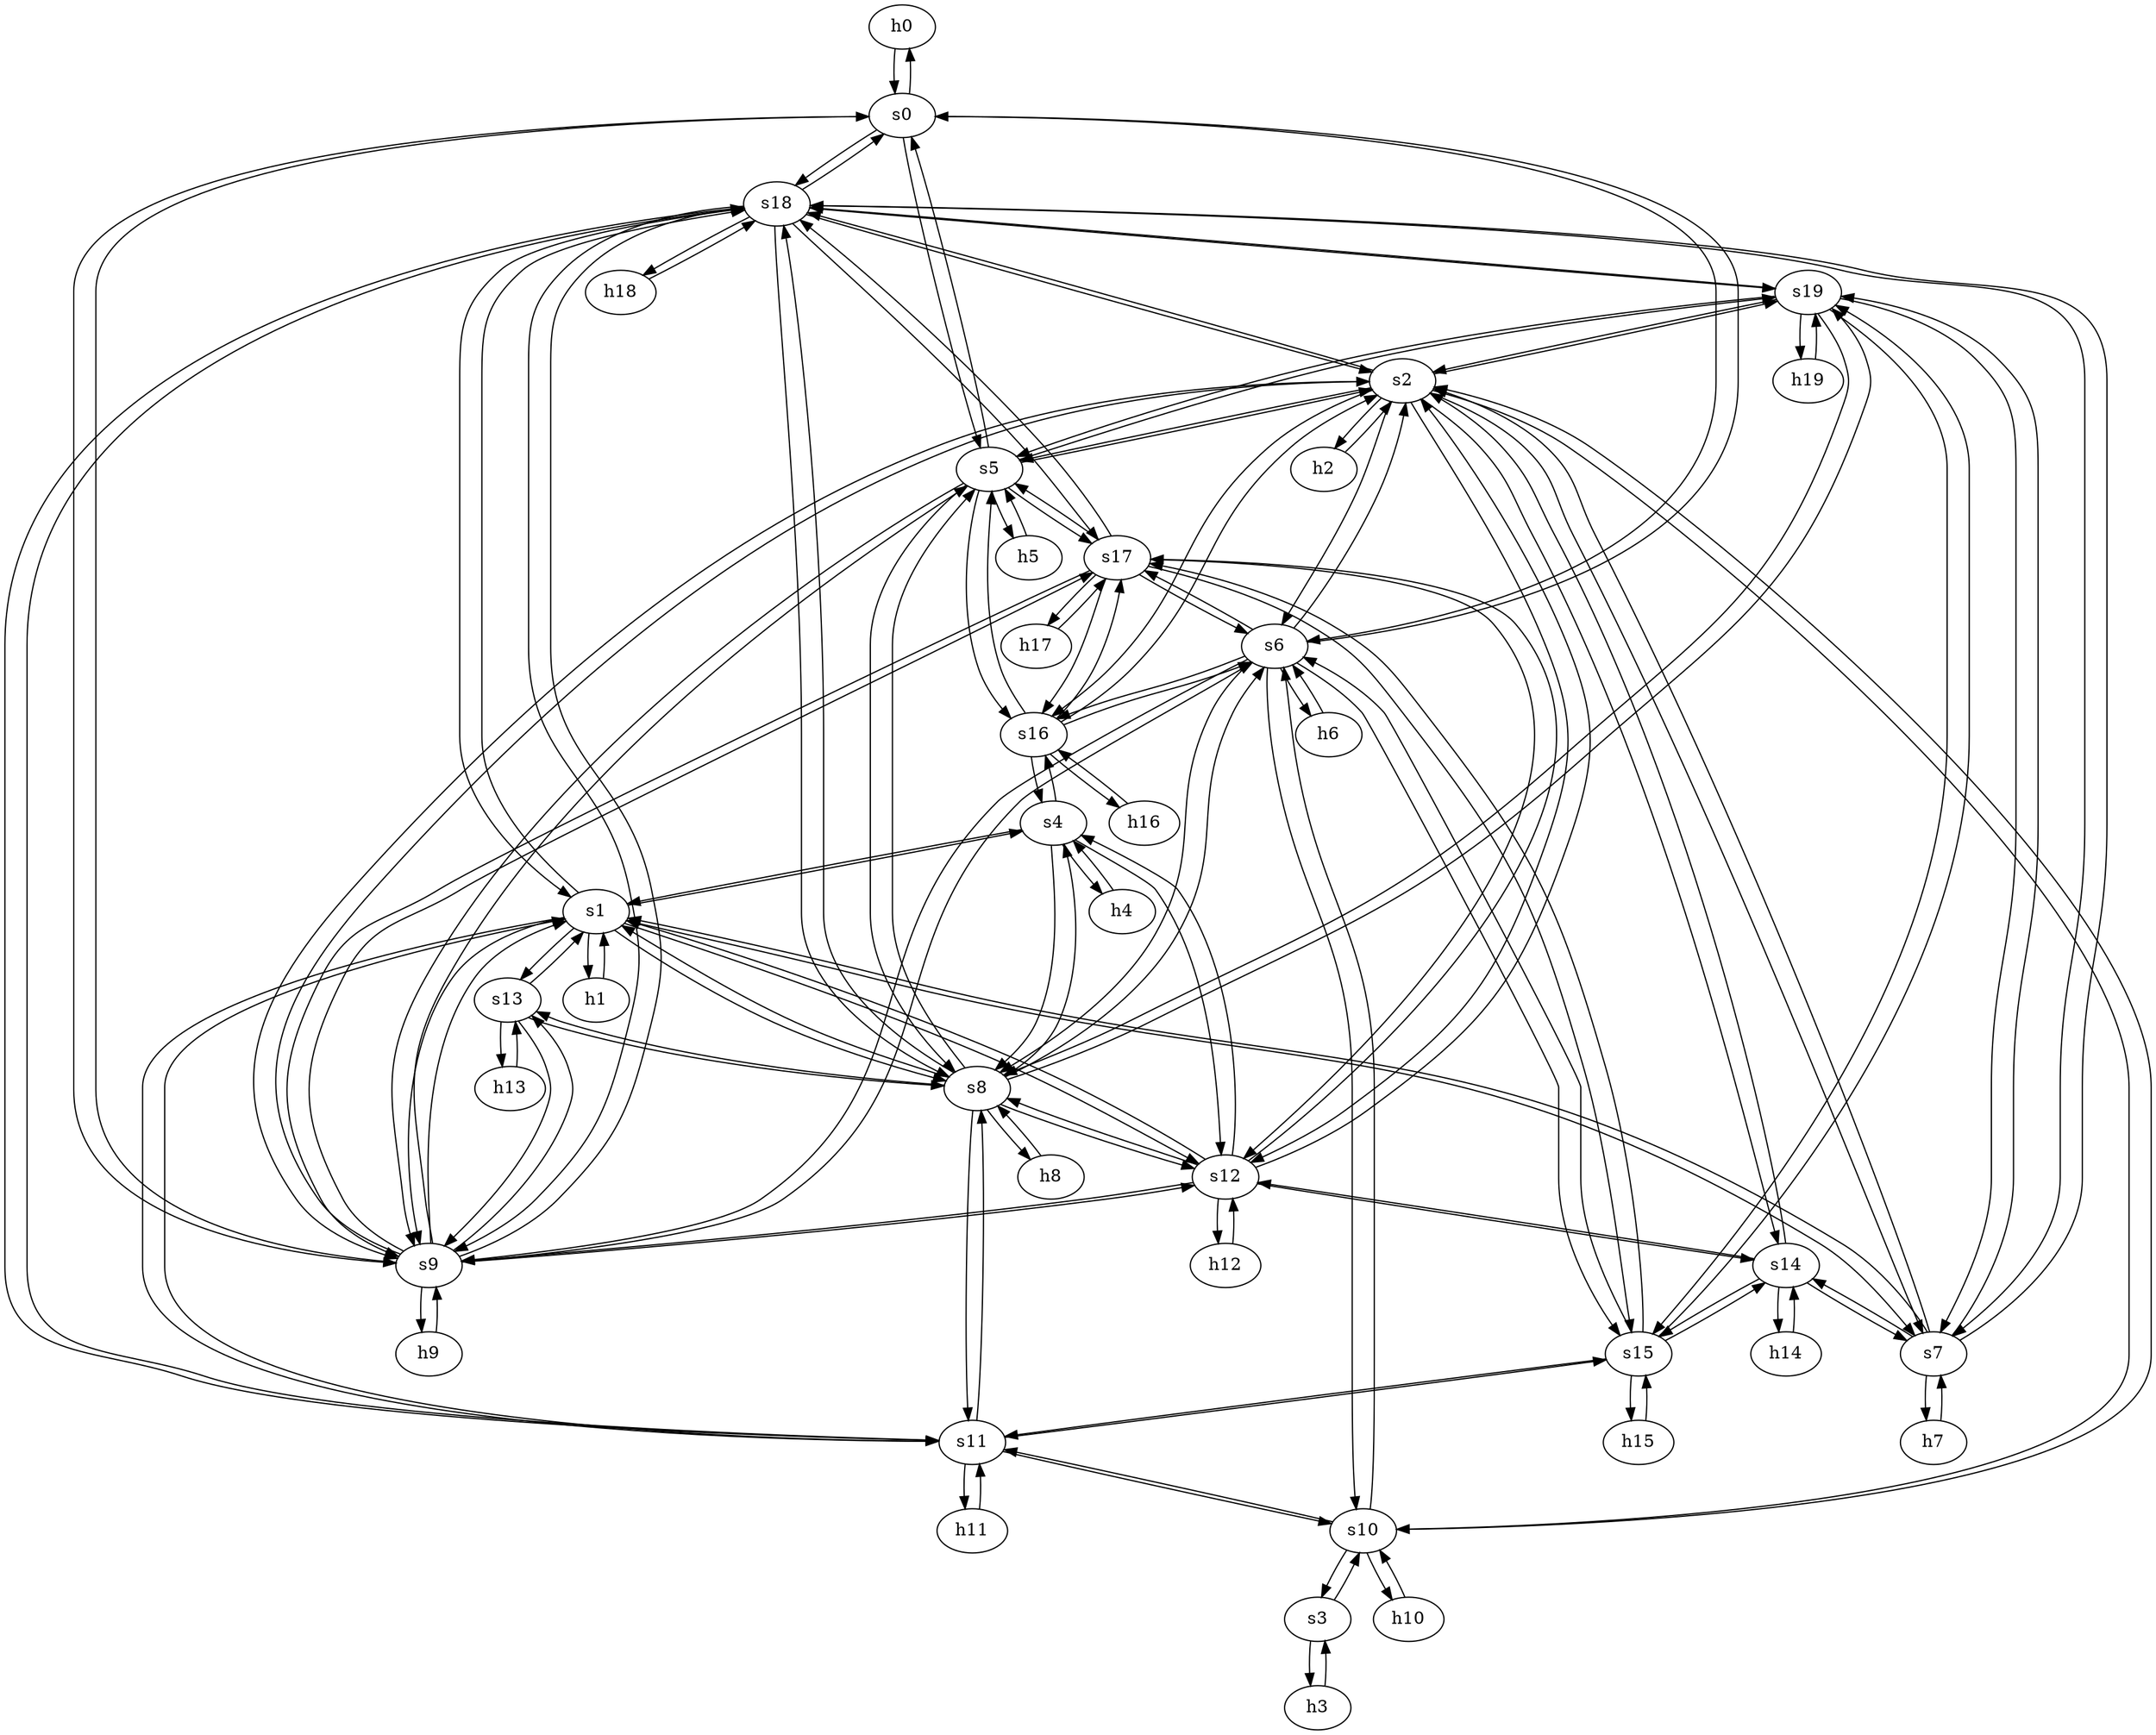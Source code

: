 strict digraph gnm20m60{
	h0 [ip="0.0.0.20",
		mac="00:00:00:00:0:20",
		type=host];
	s0 [id=0, 
		type=switch];
	h1 [ip="0.0.0.21",
		mac="00:00:00:00:0:21",
		type=host];
	s1 [id=1, 
		type=switch];
	h2 [ip="0.0.0.22",
		mac="00:00:00:00:0:22",
		type=host];
	s2 [id=2, 
		type=switch];
	h3 [ip="0.0.0.23",
		mac="00:00:00:00:0:23",
		type=host];
	s3 [id=3, 
		type=switch];
	h4 [ip="0.0.0.24",
		mac="00:00:00:00:0:24",
		type=host];
	s4 [id=4, 
		type=switch];
	h5 [ip="0.0.0.25",
		mac="00:00:00:00:0:25",
		type=host];
	s5 [id=5, 
		type=switch];
	h6 [ip="0.0.0.26",
		mac="00:00:00:00:0:26",
		type=host];
	s6 [id=6, 
		type=switch];
	h7 [ip="0.0.0.27",
		mac="00:00:00:00:0:27",
		type=host];
	s7 [id=7, 
		type=switch];
	h8 [ip="0.0.0.28",
		mac="00:00:00:00:0:28",
		type=host];
	s8 [id=8, 
		type=switch];
	h9 [ip="0.0.0.29",
		mac="00:00:00:00:0:29",
		type=host];
	s9 [id=9, 
		type=switch];
	h10 [ip="0.0.0.30",
		mac="00:00:00:00:0:30",
		type=host];
	s10 [id=10, 
		type=switch];
	h11 [ip="0.0.0.31",
		mac="00:00:00:00:0:31",
		type=host];
	s11 [id=11, 
		type=switch];
	h12 [ip="0.0.0.32",
		mac="00:00:00:00:0:32",
		type=host];
	s12 [id=12, 
		type=switch];
	h13 [ip="0.0.0.33",
		mac="00:00:00:00:0:33",
		type=host];
	s13 [id=13, 
		type=switch];
	h14 [ip="0.0.0.34",
		mac="00:00:00:00:0:34",
		type=host];
	s14 [id=14, 
		type=switch];
	h15 [ip="0.0.0.35",
		mac="00:00:00:00:0:35",
		type=host];
	s15 [id=15, 
		type=switch];
	h16 [ip="0.0.0.36",
		mac="00:00:00:00:0:36",
		type=host];
	s16 [id=16, 
		type=switch];
	h17 [ip="0.0.0.37",
		mac="00:00:00:00:0:37",
		type=host];
	s17 [id=17, 
		type=switch];
	h18 [ip="0.0.0.38",
		mac="00:00:00:00:0:38",
		type=host];
	s18 [id=18, 
		type=switch];
	h19 [ip="0.0.0.39",
		mac="00:00:00:00:0:39",
		type=host];
	s19 [id=19, 
		type=switch];
	h0 -> s0  [capacity="100Gbps", 
				cost=1, 
				dst_port=1,
				src_port=1];
	s0 -> h0  [capacity="100Gbps", 
				cost=1, 
				dst_port=1,
				src_port=1];
	h1 -> s1  [capacity="100Gbps", 
				cost=1, 
				dst_port=1,
				src_port=1];
	s1 -> h1  [capacity="100Gbps", 
				cost=1, 
				dst_port=1,
				src_port=1];
	h2 -> s2  [capacity="100Gbps", 
				cost=1, 
				dst_port=1,
				src_port=1];
	s2 -> h2  [capacity="100Gbps", 
				cost=1, 
				dst_port=1,
				src_port=1];
	h3 -> s3  [capacity="100Gbps", 
				cost=1, 
				dst_port=1,
				src_port=1];
	s3 -> h3  [capacity="100Gbps", 
				cost=1, 
				dst_port=1,
				src_port=1];
	h4 -> s4  [capacity="100Gbps", 
				cost=1, 
				dst_port=1,
				src_port=1];
	s4 -> h4  [capacity="100Gbps", 
				cost=1, 
				dst_port=1,
				src_port=1];
	h5 -> s5  [capacity="100Gbps", 
				cost=1, 
				dst_port=1,
				src_port=1];
	s5 -> h5  [capacity="100Gbps", 
				cost=1, 
				dst_port=1,
				src_port=1];
	h6 -> s6  [capacity="100Gbps", 
				cost=1, 
				dst_port=1,
				src_port=1];
	s6 -> h6  [capacity="100Gbps", 
				cost=1, 
				dst_port=1,
				src_port=1];
	h7 -> s7  [capacity="100Gbps", 
				cost=1, 
				dst_port=1,
				src_port=1];
	s7 -> h7  [capacity="100Gbps", 
				cost=1, 
				dst_port=1,
				src_port=1];
	h8 -> s8  [capacity="100Gbps", 
				cost=1, 
				dst_port=1,
				src_port=1];
	s8 -> h8  [capacity="100Gbps", 
				cost=1, 
				dst_port=1,
				src_port=1];
	h9 -> s9  [capacity="100Gbps", 
				cost=1, 
				dst_port=1,
				src_port=1];
	s9 -> h9  [capacity="100Gbps", 
				cost=1, 
				dst_port=1,
				src_port=1];
	h10 -> s10  [capacity="100Gbps", 
				cost=1, 
				dst_port=1,
				src_port=1];
	s10 -> h10  [capacity="100Gbps", 
				cost=1, 
				dst_port=1,
				src_port=1];
	h11 -> s11  [capacity="100Gbps", 
				cost=1, 
				dst_port=1,
				src_port=1];
	s11 -> h11  [capacity="100Gbps", 
				cost=1, 
				dst_port=1,
				src_port=1];
	h12 -> s12  [capacity="100Gbps", 
				cost=1, 
				dst_port=1,
				src_port=1];
	s12 -> h12  [capacity="100Gbps", 
				cost=1, 
				dst_port=1,
				src_port=1];
	h13 -> s13  [capacity="100Gbps", 
				cost=1, 
				dst_port=1,
				src_port=1];
	s13 -> h13  [capacity="100Gbps", 
				cost=1, 
				dst_port=1,
				src_port=1];
	h14 -> s14  [capacity="100Gbps", 
				cost=1, 
				dst_port=1,
				src_port=1];
	s14 -> h14  [capacity="100Gbps", 
				cost=1, 
				dst_port=1,
				src_port=1];
	h15 -> s15  [capacity="100Gbps", 
				cost=1, 
				dst_port=1,
				src_port=1];
	s15 -> h15  [capacity="100Gbps", 
				cost=1, 
				dst_port=1,
				src_port=1];
	h16 -> s16  [capacity="100Gbps", 
				cost=1, 
				dst_port=1,
				src_port=1];
	s16 -> h16  [capacity="100Gbps", 
				cost=1, 
				dst_port=1,
				src_port=1];
	h17 -> s17  [capacity="100Gbps", 
				cost=1, 
				dst_port=1,
				src_port=1];
	s17 -> h17  [capacity="100Gbps", 
				cost=1, 
				dst_port=1,
				src_port=1];
	h18 -> s18  [capacity="100Gbps", 
				cost=1, 
				dst_port=1,
				src_port=1];
	s18 -> h18  [capacity="100Gbps", 
				cost=1, 
				dst_port=1,
				src_port=1];
	h19 -> s19  [capacity="100Gbps", 
				cost=1, 
				dst_port=1,
				src_port=1];
	s19 -> h19  [capacity="100Gbps", 
				cost=1, 
				dst_port=1,
				src_port=1];
	s0 -> s5  [capacity="1Gbps", 
				cost=1, 
				dst_port=1,
				src_port=1];
	s0 -> s6  [capacity="1Gbps", 
				cost=1, 
				dst_port=1,
				src_port=1];
	s0 -> s9  [capacity="1Gbps", 
				cost=1, 
				dst_port=1,
				src_port=1];
	s0 -> s18  [capacity="1Gbps", 
				cost=1, 
				dst_port=1,
				src_port=1];
	s1 -> s4  [capacity="1Gbps", 
				cost=1, 
				dst_port=1,
				src_port=1];
	s1 -> s7  [capacity="1Gbps", 
				cost=1, 
				dst_port=1,
				src_port=1];
	s1 -> s8  [capacity="1Gbps", 
				cost=1, 
				dst_port=1,
				src_port=1];
	s1 -> s9  [capacity="1Gbps", 
				cost=1, 
				dst_port=1,
				src_port=1];
	s1 -> s11  [capacity="1Gbps", 
				cost=1, 
				dst_port=1,
				src_port=1];
	s1 -> s12  [capacity="1Gbps", 
				cost=1, 
				dst_port=1,
				src_port=1];
	s1 -> s13  [capacity="1Gbps", 
				cost=1, 
				dst_port=1,
				src_port=1];
	s1 -> s18  [capacity="1Gbps", 
				cost=1, 
				dst_port=1,
				src_port=1];
	s2 -> s5  [capacity="1Gbps", 
				cost=1, 
				dst_port=1,
				src_port=1];
	s2 -> s6  [capacity="1Gbps", 
				cost=1, 
				dst_port=1,
				src_port=1];
	s2 -> s7  [capacity="1Gbps", 
				cost=1, 
				dst_port=1,
				src_port=1];
	s2 -> s9  [capacity="1Gbps", 
				cost=1, 
				dst_port=1,
				src_port=1];
	s2 -> s10  [capacity="1Gbps", 
				cost=1, 
				dst_port=1,
				src_port=1];
	s2 -> s12  [capacity="1Gbps", 
				cost=1, 
				dst_port=1,
				src_port=1];
	s2 -> s14  [capacity="1Gbps", 
				cost=1, 
				dst_port=1,
				src_port=1];
	s2 -> s16  [capacity="1Gbps", 
				cost=1, 
				dst_port=1,
				src_port=1];
	s2 -> s18  [capacity="1Gbps", 
				cost=1, 
				dst_port=1,
				src_port=1];
	s2 -> s19  [capacity="1Gbps", 
				cost=1, 
				dst_port=1,
				src_port=1];
	s3 -> s10  [capacity="1Gbps", 
				cost=1, 
				dst_port=1,
				src_port=1];
	s4 -> s1  [capacity="1Gbps", 
				cost=1, 
				dst_port=1,
				src_port=1];
	s4 -> s8  [capacity="1Gbps", 
				cost=1, 
				dst_port=1,
				src_port=1];
	s4 -> s12  [capacity="1Gbps", 
				cost=1, 
				dst_port=1,
				src_port=1];
	s4 -> s16  [capacity="1Gbps", 
				cost=1, 
				dst_port=1,
				src_port=1];
	s5 -> s0  [capacity="1Gbps", 
				cost=1, 
				dst_port=1,
				src_port=1];
	s5 -> s2  [capacity="1Gbps", 
				cost=1, 
				dst_port=1,
				src_port=1];
	s5 -> s8  [capacity="1Gbps", 
				cost=1, 
				dst_port=1,
				src_port=1];
	s5 -> s9  [capacity="1Gbps", 
				cost=1, 
				dst_port=1,
				src_port=1];
	s5 -> s16  [capacity="1Gbps", 
				cost=1, 
				dst_port=1,
				src_port=1];
	s5 -> s17  [capacity="1Gbps", 
				cost=1, 
				dst_port=1,
				src_port=1];
	s5 -> s19  [capacity="1Gbps", 
				cost=1, 
				dst_port=1,
				src_port=1];
	s6 -> s0  [capacity="1Gbps", 
				cost=1, 
				dst_port=1,
				src_port=1];
	s6 -> s2  [capacity="1Gbps", 
				cost=1, 
				dst_port=1,
				src_port=1];
	s6 -> s8  [capacity="1Gbps", 
				cost=1, 
				dst_port=1,
				src_port=1];
	s6 -> s9  [capacity="1Gbps", 
				cost=1, 
				dst_port=1,
				src_port=1];
	s6 -> s10  [capacity="1Gbps", 
				cost=1, 
				dst_port=1,
				src_port=1];
	s6 -> s15  [capacity="1Gbps", 
				cost=1, 
				dst_port=1,
				src_port=1];
	s6 -> s16  [capacity="1Gbps", 
				cost=1, 
				dst_port=1,
				src_port=1];
	s6 -> s17  [capacity="1Gbps", 
				cost=1, 
				dst_port=1,
				src_port=1];
	s7 -> s1  [capacity="1Gbps", 
				cost=1, 
				dst_port=1,
				src_port=1];
	s7 -> s2  [capacity="1Gbps", 
				cost=1, 
				dst_port=1,
				src_port=1];
	s7 -> s14  [capacity="1Gbps", 
				cost=1, 
				dst_port=1,
				src_port=1];
	s7 -> s18  [capacity="1Gbps", 
				cost=1, 
				dst_port=1,
				src_port=1];
	s7 -> s19  [capacity="1Gbps", 
				cost=1, 
				dst_port=1,
				src_port=1];
	s8 -> s1  [capacity="1Gbps", 
				cost=1, 
				dst_port=1,
				src_port=1];
	s8 -> s4  [capacity="1Gbps", 
				cost=1, 
				dst_port=1,
				src_port=1];
	s8 -> s5  [capacity="1Gbps", 
				cost=1, 
				dst_port=1,
				src_port=1];
	s8 -> s6  [capacity="1Gbps", 
				cost=1, 
				dst_port=1,
				src_port=1];
	s8 -> s11  [capacity="1Gbps", 
				cost=1, 
				dst_port=1,
				src_port=1];
	s8 -> s12  [capacity="1Gbps", 
				cost=1, 
				dst_port=1,
				src_port=1];
	s8 -> s13  [capacity="1Gbps", 
				cost=1, 
				dst_port=1,
				src_port=1];
	s8 -> s18  [capacity="1Gbps", 
				cost=1, 
				dst_port=1,
				src_port=1];
	s8 -> s19  [capacity="1Gbps", 
				cost=1, 
				dst_port=1,
				src_port=1];
	s9 -> s0  [capacity="1Gbps", 
				cost=1, 
				dst_port=1,
				src_port=1];
	s9 -> s1  [capacity="1Gbps", 
				cost=1, 
				dst_port=1,
				src_port=1];
	s9 -> s2  [capacity="1Gbps", 
				cost=1, 
				dst_port=1,
				src_port=1];
	s9 -> s5  [capacity="1Gbps", 
				cost=1, 
				dst_port=1,
				src_port=1];
	s9 -> s6  [capacity="1Gbps", 
				cost=1, 
				dst_port=1,
				src_port=1];
	s9 -> s12  [capacity="1Gbps", 
				cost=1, 
				dst_port=1,
				src_port=1];
	s9 -> s13  [capacity="1Gbps", 
				cost=1, 
				dst_port=1,
				src_port=1];
	s9 -> s17  [capacity="1Gbps", 
				cost=1, 
				dst_port=1,
				src_port=1];
	s9 -> s18  [capacity="1Gbps", 
				cost=1, 
				dst_port=1,
				src_port=1];
	s10 -> s2  [capacity="1Gbps", 
				cost=1, 
				dst_port=1,
				src_port=1];
	s10 -> s3  [capacity="1Gbps", 
				cost=1, 
				dst_port=1,
				src_port=1];
	s10 -> s6  [capacity="1Gbps", 
				cost=1, 
				dst_port=1,
				src_port=1];
	s10 -> s11  [capacity="1Gbps", 
				cost=1, 
				dst_port=1,
				src_port=1];
	s11 -> s1  [capacity="1Gbps", 
				cost=1, 
				dst_port=1,
				src_port=1];
	s11 -> s8  [capacity="1Gbps", 
				cost=1, 
				dst_port=1,
				src_port=1];
	s11 -> s10  [capacity="1Gbps", 
				cost=1, 
				dst_port=1,
				src_port=1];
	s11 -> s15  [capacity="1Gbps", 
				cost=1, 
				dst_port=1,
				src_port=1];
	s11 -> s18  [capacity="1Gbps", 
				cost=1, 
				dst_port=1,
				src_port=1];
	s12 -> s1  [capacity="1Gbps", 
				cost=1, 
				dst_port=1,
				src_port=1];
	s12 -> s2  [capacity="1Gbps", 
				cost=1, 
				dst_port=1,
				src_port=1];
	s12 -> s4  [capacity="1Gbps", 
				cost=1, 
				dst_port=1,
				src_port=1];
	s12 -> s8  [capacity="1Gbps", 
				cost=1, 
				dst_port=1,
				src_port=1];
	s12 -> s9  [capacity="1Gbps", 
				cost=1, 
				dst_port=1,
				src_port=1];
	s12 -> s14  [capacity="1Gbps", 
				cost=1, 
				dst_port=1,
				src_port=1];
	s12 -> s17  [capacity="1Gbps", 
				cost=1, 
				dst_port=1,
				src_port=1];
	s13 -> s1  [capacity="1Gbps", 
				cost=1, 
				dst_port=1,
				src_port=1];
	s13 -> s8  [capacity="1Gbps", 
				cost=1, 
				dst_port=1,
				src_port=1];
	s13 -> s9  [capacity="1Gbps", 
				cost=1, 
				dst_port=1,
				src_port=1];
	s14 -> s2  [capacity="1Gbps", 
				cost=1, 
				dst_port=1,
				src_port=1];
	s14 -> s7  [capacity="1Gbps", 
				cost=1, 
				dst_port=1,
				src_port=1];
	s14 -> s12  [capacity="1Gbps", 
				cost=1, 
				dst_port=1,
				src_port=1];
	s14 -> s15  [capacity="1Gbps", 
				cost=1, 
				dst_port=1,
				src_port=1];
	s15 -> s6  [capacity="1Gbps", 
				cost=1, 
				dst_port=1,
				src_port=1];
	s15 -> s11  [capacity="1Gbps", 
				cost=1, 
				dst_port=1,
				src_port=1];
	s15 -> s14  [capacity="1Gbps", 
				cost=1, 
				dst_port=1,
				src_port=1];
	s15 -> s17  [capacity="1Gbps", 
				cost=1, 
				dst_port=1,
				src_port=1];
	s15 -> s19  [capacity="1Gbps", 
				cost=1, 
				dst_port=1,
				src_port=1];
	s16 -> s2  [capacity="1Gbps", 
				cost=1, 
				dst_port=1,
				src_port=1];
	s16 -> s4  [capacity="1Gbps", 
				cost=1, 
				dst_port=1,
				src_port=1];
	s16 -> s5  [capacity="1Gbps", 
				cost=1, 
				dst_port=1,
				src_port=1];
	s16 -> s6  [capacity="1Gbps", 
				cost=1, 
				dst_port=1,
				src_port=1];
	s16 -> s17  [capacity="1Gbps", 
				cost=1, 
				dst_port=1,
				src_port=1];
	s17 -> s5  [capacity="1Gbps", 
				cost=1, 
				dst_port=1,
				src_port=1];
	s17 -> s6  [capacity="1Gbps", 
				cost=1, 
				dst_port=1,
				src_port=1];
	s17 -> s9  [capacity="1Gbps", 
				cost=1, 
				dst_port=1,
				src_port=1];
	s17 -> s12  [capacity="1Gbps", 
				cost=1, 
				dst_port=1,
				src_port=1];
	s17 -> s15  [capacity="1Gbps", 
				cost=1, 
				dst_port=1,
				src_port=1];
	s17 -> s16  [capacity="1Gbps", 
				cost=1, 
				dst_port=1,
				src_port=1];
	s17 -> s18  [capacity="1Gbps", 
				cost=1, 
				dst_port=1,
				src_port=1];
	s18 -> s0  [capacity="1Gbps", 
				cost=1, 
				dst_port=1,
				src_port=1];
	s18 -> s1  [capacity="1Gbps", 
				cost=1, 
				dst_port=1,
				src_port=1];
	s18 -> s2  [capacity="1Gbps", 
				cost=1, 
				dst_port=1,
				src_port=1];
	s18 -> s7  [capacity="1Gbps", 
				cost=1, 
				dst_port=1,
				src_port=1];
	s18 -> s8  [capacity="1Gbps", 
				cost=1, 
				dst_port=1,
				src_port=1];
	s18 -> s9  [capacity="1Gbps", 
				cost=1, 
				dst_port=1,
				src_port=1];
	s18 -> s11  [capacity="1Gbps", 
				cost=1, 
				dst_port=1,
				src_port=1];
	s18 -> s17  [capacity="1Gbps", 
				cost=1, 
				dst_port=1,
				src_port=1];
	s18 -> s19  [capacity="1Gbps", 
				cost=1, 
				dst_port=1,
				src_port=1];
	s19 -> s2  [capacity="1Gbps", 
				cost=1, 
				dst_port=1,
				src_port=1];
	s19 -> s5  [capacity="1Gbps", 
				cost=1, 
				dst_port=1,
				src_port=1];
	s19 -> s7  [capacity="1Gbps", 
				cost=1, 
				dst_port=1,
				src_port=1];
	s19 -> s8  [capacity="1Gbps", 
				cost=1, 
				dst_port=1,
				src_port=1];
	s19 -> s15  [capacity="1Gbps", 
				cost=1, 
				dst_port=1,
				src_port=1];
	s19 -> s18  [capacity="1Gbps", 
				cost=1, 
				dst_port=1,
				src_port=1];
}